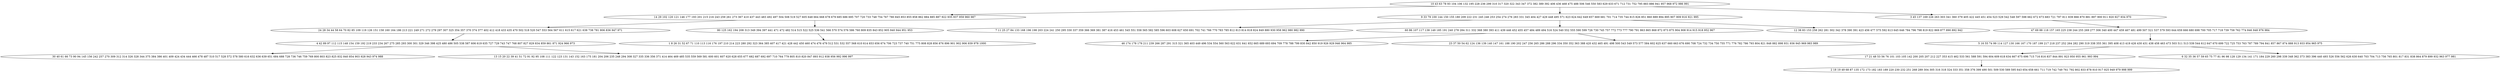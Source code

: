 digraph true_tree {
	"0" -> "1"
	"0" -> "2"
	"0" -> "3"
	"2" -> "4"
	"2" -> "5"
	"3" -> "6"
	"2" -> "7"
	"6" -> "8"
	"1" -> "9"
	"1" -> "10"
	"8" -> "11"
	"11" -> "12"
	"8" -> "13"
	"9" -> "14"
	"5" -> "15"
	"10" -> "16"
	"5" -> "17"
	"14" -> "18"
	"14" -> "19"
	"0" [label="10 43 63 78 93 104 106 132 195 228 236 299 310 317 320 322 343 347 372 382 389 392 406 436 468 475 488 506 546 550 583 629 633 671 712 731 752 795 883 886 941 957 968 972 986 991"];
	"1" [label="14 29 102 120 121 146 177 193 201 215 216 243 259 261 273 367 410 437 443 483 492 497 504 508 519 527 605 648 664 668 678 679 685 686 695 707 720 733 748 754 767 780 845 853 855 858 862 884 885 887 922 935 937 959 960 987"];
	"2" [label="9 33 79 100 144 150 155 180 209 222 231 245 246 253 254 274 276 283 331 345 404 427 429 448 495 571 623 624 642 649 657 669 681 701 714 735 744 815 826 851 860 889 894 895 907 909 916 921 995"];
	"3" [label="3 45 137 169 226 263 303 341 360 379 405 422 445 451 454 523 529 542 548 597 598 662 672 673 683 721 797 811 839 866 870 881 897 900 911 920 927 934 970"];
	"4" [label="7 11 25 27 84 133 168 196 198 203 224 241 250 295 330 337 359 366 369 381 387 416 453 461 545 551 558 565 582 585 596 603 608 627 650 691 702 741 766 770 783 785 812 813 814 818 824 849 880 930 958 962 980 982 990"];
	"5" [label="60 86 107 117 138 149 185 191 240 278 284 311 332 368 380 393 411 439 446 452 455 457 484 489 494 516 524 540 552 555 590 599 726 730 745 757 772 773 777 790 791 863 865 868 872 873 875 904 908 914 915 918 952 967"];
	"6" [label="47 69 88 118 157 165 225 238 244 255 269 277 306 340 400 447 459 467 481 499 507 521 537 579 593 644 659 666 680 698 700 705 717 718 739 758 762 774 846 948 976 984"];
	"7" [label="12 38 83 153 258 262 281 302 342 378 390 391 423 456 477 575 592 613 645 646 784 796 798 819 822 869 877 890 892 942"];
	"8" [label="5 16 55 74 99 114 127 130 166 167 170 187 199 217 218 237 252 264 282 290 319 338 355 361 395 408 413 419 426 430 431 438 458 463 473 503 511 513 539 544 612 647 670 699 722 725 753 763 787 789 794 841 857 867 874 888 913 933 954 965 975"];
	"9" [label="24 28 34 44 58 64 70 82 85 109 119 126 151 158 160 164 186 213 221 249 271 272 279 297 307 325 354 357 370 374 377 402 412 418 433 435 470 502 518 520 547 553 564 567 611 615 617 621 638 738 781 806 836 947 971"];
	"10" [label="80 125 162 194 208 313 349 394 397 441 471 472 482 514 515 522 525 536 541 566 570 574 576 586 760 809 835 843 852 905 940 944 951 953"];
	"11" [label="17 21 48 53 56 76 101 103 105 142 200 205 207 212 227 353 415 462 533 561 588 591 594 604 609 618 634 667 675 696 715 716 816 837 844 891 923 950 955 961 993 994"];
	"12" [label="2 18 19 49 68 87 135 172 173 182 183 189 220 230 232 251 268 289 304 305 316 318 324 333 351 358 376 399 490 501 509 530 589 595 643 654 658 661 711 719 742 749 761 792 802 833 878 910 917 925 949 979 998 999"];
	"13" [label="6 32 35 36 57 59 65 75 77 81 96 98 128 129 134 141 171 184 229 260 298 339 348 362 373 383 396 440 493 526 556 562 626 630 640 703 704 713 756 765 801 817 831 838 864 879 899 932 963 977 981"];
	"14" [label="4 42 89 97 112 115 148 154 159 192 219 233 234 267 275 285 293 300 301 329 346 398 425 480 486 505 538 587 606 619 635 727 729 743 747 768 807 827 829 834 859 861 871 924 966 973"];
	"15" [label="46 174 178 179 211 239 266 287 291 315 321 365 403 449 496 534 554 560 563 622 631 641 652 665 689 693 694 709 778 788 799 830 842 850 919 926 929 946 964 985"];
	"16" [label="1 8 26 31 52 67 71 110 113 116 176 197 210 214 223 280 292 323 364 385 407 417 421 428 442 450 460 474 476 479 512 531 532 557 568 610 614 653 656 674 706 723 737 740 751 775 808 828 856 876 896 901 902 906 939 978 1000"];
	"17" [label="23 37 50 54 62 124 136 139 140 147 161 188 190 202 247 256 265 286 288 296 334 350 352 363 388 420 432 465 491 498 500 543 549 573 577 584 602 625 637 660 663 676 690 708 724 732 734 750 755 771 776 782 786 793 804 821 848 882 898 931 936 945 969 983 989"];
	"18" [label="30 40 61 66 73 90 94 145 156 242 257 270 309 312 314 326 328 344 375 384 386 401 409 424 434 444 466 478 487 510 517 528 572 578 580 616 632 636 639 651 684 688 728 736 746 759 769 800 803 823 825 832 840 854 903 928 943 974 988"];
	"19" [label="13 15 20 22 39 41 51 72 91 92 95 108 111 122 123 131 143 152 163 175 181 204 206 235 248 294 308 327 335 336 356 371 414 464 469 485 535 559 569 581 600 601 607 620 628 655 677 682 687 692 697 710 764 779 805 810 820 847 893 912 938 956 992 996 997"];
}
